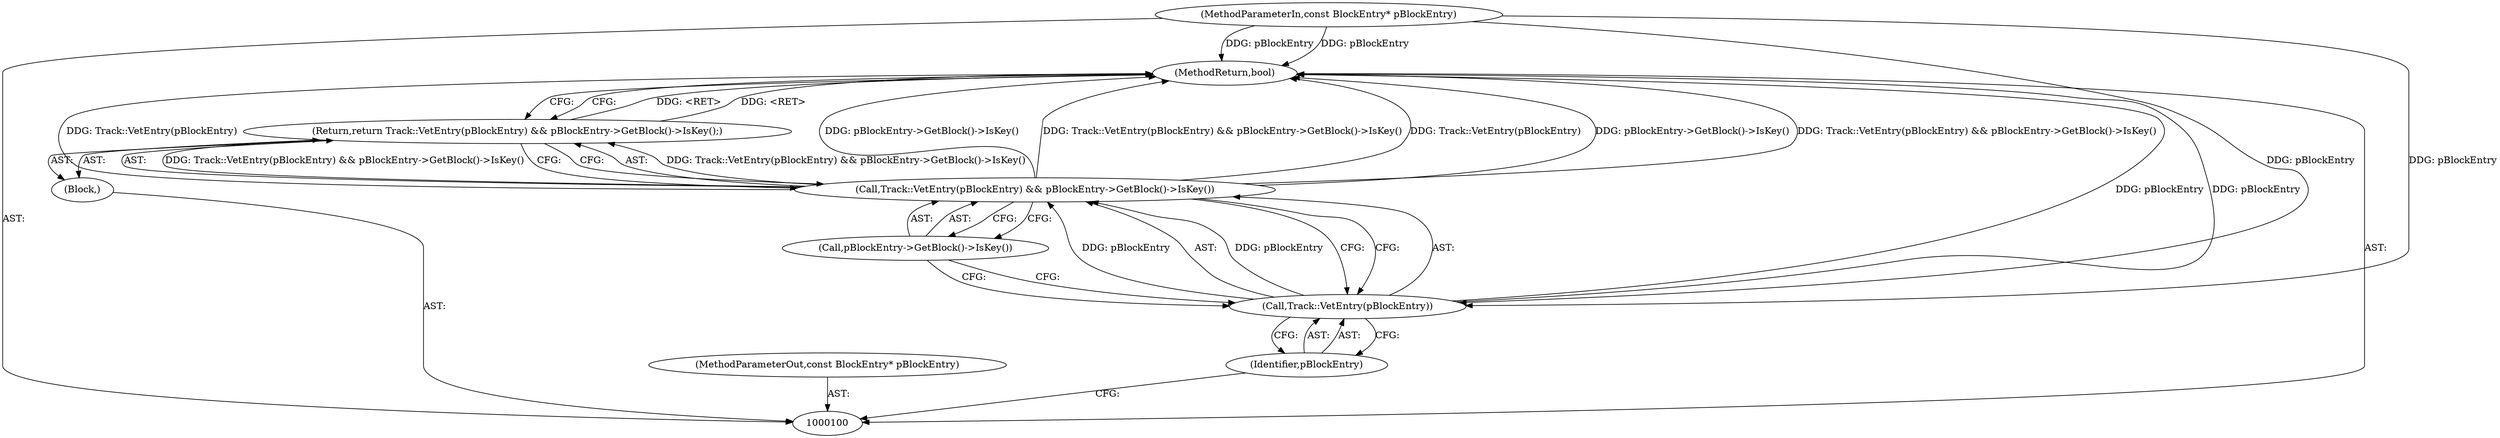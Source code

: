 digraph "1_Android_04839626ed859623901ebd3a5fd483982186b59d_214" {
"1000108" [label="(MethodReturn,bool)"];
"1000101" [label="(MethodParameterIn,const BlockEntry* pBlockEntry)"];
"1000125" [label="(MethodParameterOut,const BlockEntry* pBlockEntry)"];
"1000102" [label="(Block,)"];
"1000104" [label="(Call,Track::VetEntry(pBlockEntry) && pBlockEntry->GetBlock()->IsKey())"];
"1000105" [label="(Call,Track::VetEntry(pBlockEntry))"];
"1000106" [label="(Identifier,pBlockEntry)"];
"1000103" [label="(Return,return Track::VetEntry(pBlockEntry) && pBlockEntry->GetBlock()->IsKey();)"];
"1000107" [label="(Call,pBlockEntry->GetBlock()->IsKey())"];
"1000108" -> "1000100"  [label="AST: "];
"1000108" -> "1000103"  [label="CFG: "];
"1000103" -> "1000108"  [label="DDG: <RET>"];
"1000104" -> "1000108"  [label="DDG: pBlockEntry->GetBlock()->IsKey()"];
"1000104" -> "1000108"  [label="DDG: Track::VetEntry(pBlockEntry) && pBlockEntry->GetBlock()->IsKey()"];
"1000104" -> "1000108"  [label="DDG: Track::VetEntry(pBlockEntry)"];
"1000101" -> "1000108"  [label="DDG: pBlockEntry"];
"1000105" -> "1000108"  [label="DDG: pBlockEntry"];
"1000101" -> "1000100"  [label="AST: "];
"1000101" -> "1000108"  [label="DDG: pBlockEntry"];
"1000101" -> "1000105"  [label="DDG: pBlockEntry"];
"1000125" -> "1000100"  [label="AST: "];
"1000102" -> "1000100"  [label="AST: "];
"1000103" -> "1000102"  [label="AST: "];
"1000104" -> "1000103"  [label="AST: "];
"1000104" -> "1000105"  [label="CFG: "];
"1000104" -> "1000107"  [label="CFG: "];
"1000105" -> "1000104"  [label="AST: "];
"1000107" -> "1000104"  [label="AST: "];
"1000103" -> "1000104"  [label="CFG: "];
"1000104" -> "1000108"  [label="DDG: pBlockEntry->GetBlock()->IsKey()"];
"1000104" -> "1000108"  [label="DDG: Track::VetEntry(pBlockEntry) && pBlockEntry->GetBlock()->IsKey()"];
"1000104" -> "1000108"  [label="DDG: Track::VetEntry(pBlockEntry)"];
"1000104" -> "1000103"  [label="DDG: Track::VetEntry(pBlockEntry) && pBlockEntry->GetBlock()->IsKey()"];
"1000105" -> "1000104"  [label="DDG: pBlockEntry"];
"1000105" -> "1000104"  [label="AST: "];
"1000105" -> "1000106"  [label="CFG: "];
"1000106" -> "1000105"  [label="AST: "];
"1000107" -> "1000105"  [label="CFG: "];
"1000104" -> "1000105"  [label="CFG: "];
"1000105" -> "1000108"  [label="DDG: pBlockEntry"];
"1000105" -> "1000104"  [label="DDG: pBlockEntry"];
"1000101" -> "1000105"  [label="DDG: pBlockEntry"];
"1000106" -> "1000105"  [label="AST: "];
"1000106" -> "1000100"  [label="CFG: "];
"1000105" -> "1000106"  [label="CFG: "];
"1000103" -> "1000102"  [label="AST: "];
"1000103" -> "1000104"  [label="CFG: "];
"1000104" -> "1000103"  [label="AST: "];
"1000108" -> "1000103"  [label="CFG: "];
"1000103" -> "1000108"  [label="DDG: <RET>"];
"1000104" -> "1000103"  [label="DDG: Track::VetEntry(pBlockEntry) && pBlockEntry->GetBlock()->IsKey()"];
"1000107" -> "1000104"  [label="AST: "];
"1000107" -> "1000105"  [label="CFG: "];
"1000104" -> "1000107"  [label="CFG: "];
}
